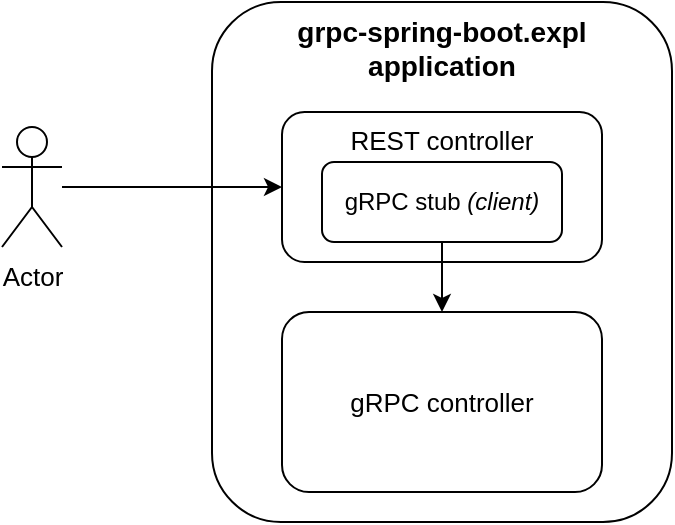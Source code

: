 <mxfile version="11.1.5" pages="1"><diagram id="QN0MM6W8Q883Iyyjj9CZ" name="Page-1"><mxGraphModel dx="1038" dy="541" grid="1" gridSize="10" guides="1" tooltips="1" connect="1" arrows="1" fold="1" page="1" pageScale="1" pageWidth="850" pageHeight="1100" math="0" shadow="0"><root><mxCell id="0"/><mxCell id="1" parent="0"/><mxCell id="EMwYttrZhFBBHiSKoqeM-1" value="grpc-spring-boot.expl&lt;br style=&quot;font-size: 14px;&quot;&gt;application" style="rounded=1;whiteSpace=wrap;html=1;verticalAlign=top;fontStyle=1;fontSize=14;" vertex="1" parent="1"><mxGeometry x="355" y="160" width="230" height="260" as="geometry"/></mxCell><mxCell id="EMwYttrZhFBBHiSKoqeM-4" value="gRPC controller" style="rounded=1;whiteSpace=wrap;html=1;fontSize=13;verticalAlign=middle;" vertex="1" parent="1"><mxGeometry x="390" y="315" width="160" height="90" as="geometry"/></mxCell><mxCell id="EMwYttrZhFBBHiSKoqeM-9" style="edgeStyle=orthogonalEdgeStyle;rounded=0;orthogonalLoop=1;jettySize=auto;html=1;fontSize=13;" edge="1" parent="1" source="EMwYttrZhFBBHiSKoqeM-6" target="EMwYttrZhFBBHiSKoqeM-2"><mxGeometry relative="1" as="geometry"/></mxCell><mxCell id="EMwYttrZhFBBHiSKoqeM-6" value="Actor" style="shape=umlActor;verticalLabelPosition=bottom;labelBackgroundColor=#ffffff;verticalAlign=top;html=1;outlineConnect=0;fontSize=13;" vertex="1" parent="1"><mxGeometry x="250" y="222.5" width="30" height="60" as="geometry"/></mxCell><mxCell id="EMwYttrZhFBBHiSKoqeM-8" value="" style="group" vertex="1" connectable="0" parent="1"><mxGeometry x="390" y="215" width="160" height="75" as="geometry"/></mxCell><mxCell id="EMwYttrZhFBBHiSKoqeM-2" value="REST controller" style="rounded=1;whiteSpace=wrap;html=1;fontSize=13;verticalAlign=top;" vertex="1" parent="EMwYttrZhFBBHiSKoqeM-8"><mxGeometry width="160" height="75" as="geometry"/></mxCell><mxCell id="EMwYttrZhFBBHiSKoqeM-3" value="gRPC stub &lt;i&gt;(client)&lt;/i&gt;" style="rounded=1;whiteSpace=wrap;html=1;fontSize=12;" vertex="1" parent="EMwYttrZhFBBHiSKoqeM-8"><mxGeometry x="20" y="25" width="120" height="40" as="geometry"/></mxCell><mxCell id="EMwYttrZhFBBHiSKoqeM-5" style="edgeStyle=orthogonalEdgeStyle;rounded=0;orthogonalLoop=1;jettySize=auto;html=1;exitX=0.5;exitY=1;exitDx=0;exitDy=0;entryX=0.5;entryY=0;entryDx=0;entryDy=0;fontSize=13;" edge="1" parent="1" source="EMwYttrZhFBBHiSKoqeM-3" target="EMwYttrZhFBBHiSKoqeM-4"><mxGeometry relative="1" as="geometry"/></mxCell></root></mxGraphModel></diagram></mxfile>